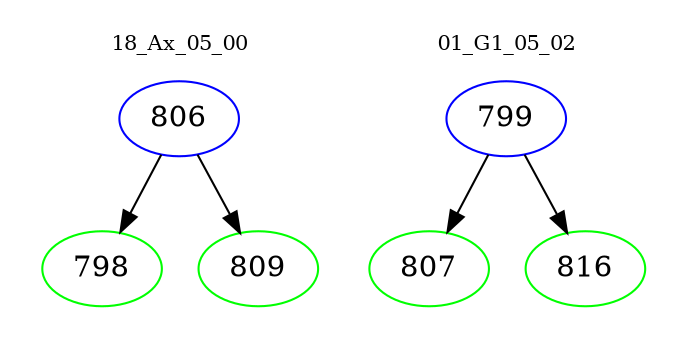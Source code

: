 digraph{
subgraph cluster_0 {
color = white
label = "18_Ax_05_00";
fontsize=10;
T0_806 [label="806", color="blue"]
T0_806 -> T0_798 [color="black"]
T0_798 [label="798", color="green"]
T0_806 -> T0_809 [color="black"]
T0_809 [label="809", color="green"]
}
subgraph cluster_1 {
color = white
label = "01_G1_05_02";
fontsize=10;
T1_799 [label="799", color="blue"]
T1_799 -> T1_807 [color="black"]
T1_807 [label="807", color="green"]
T1_799 -> T1_816 [color="black"]
T1_816 [label="816", color="green"]
}
}

